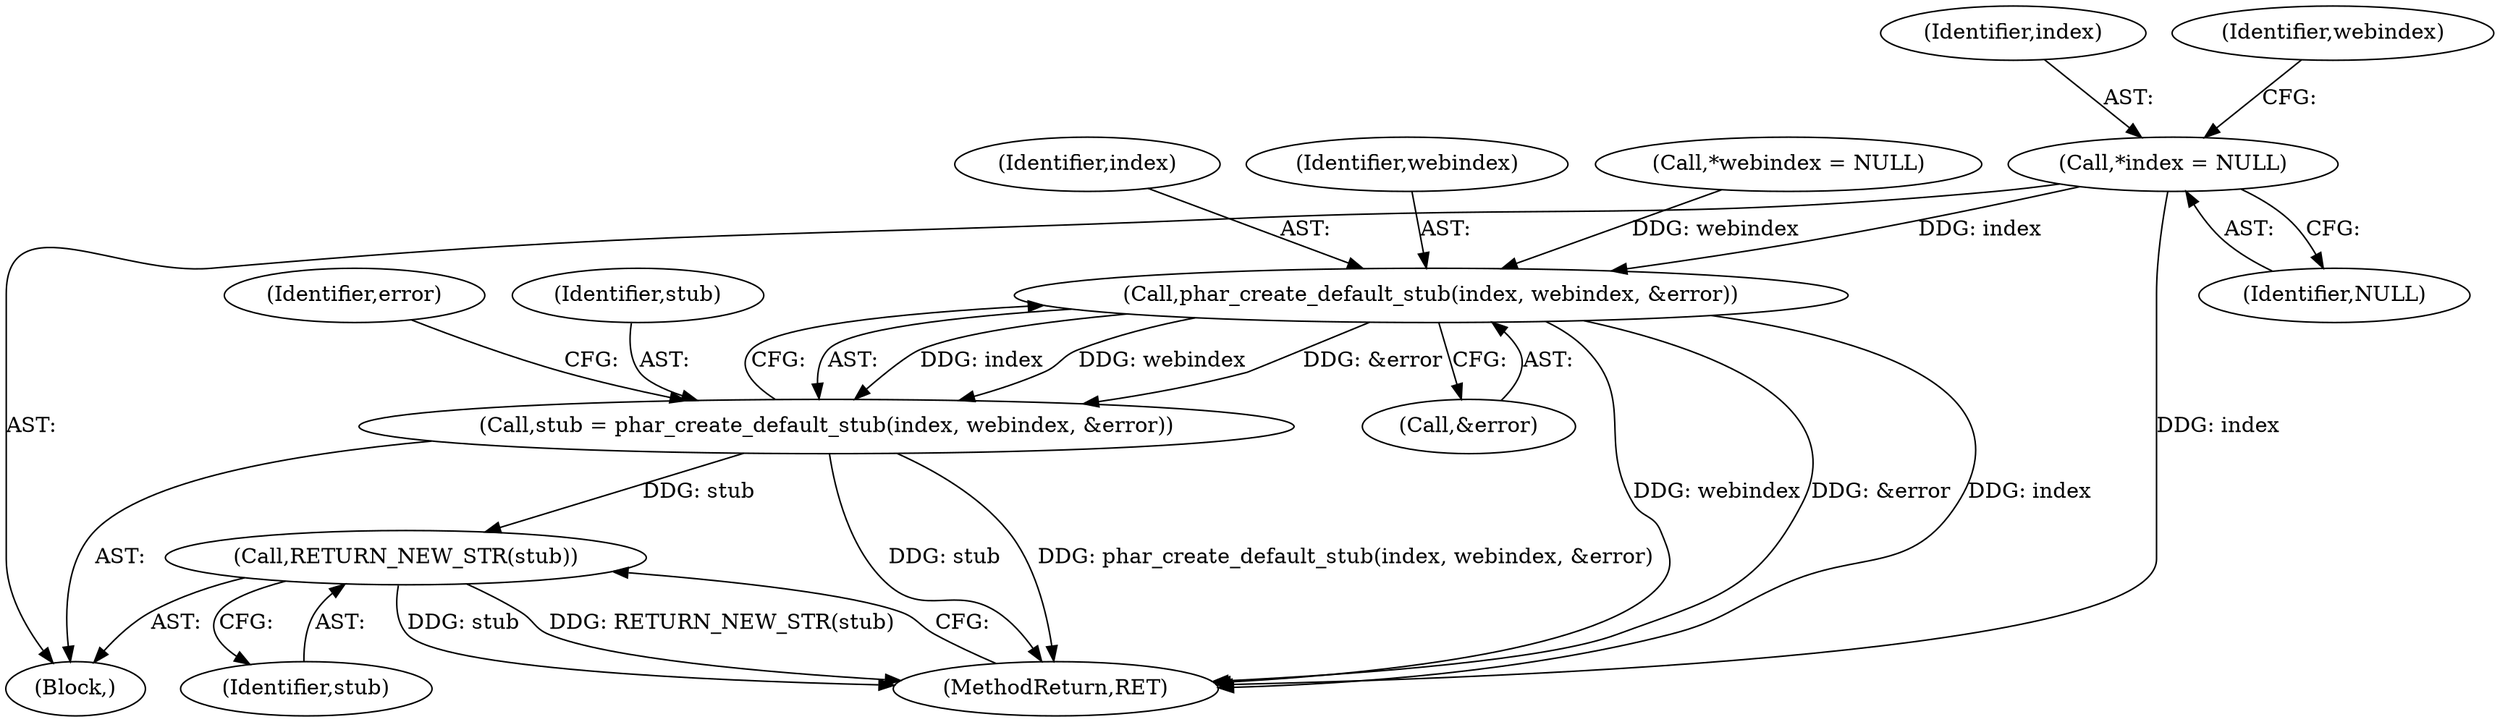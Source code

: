 digraph "0_php_1e9b175204e3286d64dfd6c9f09151c31b5e099a_0@pointer" {
"1000105" [label="(Call,*index = NULL)"];
"1000140" [label="(Call,phar_create_default_stub(index, webindex, &error))"];
"1000138" [label="(Call,stub = phar_create_default_stub(index, webindex, &error))"];
"1000156" [label="(Call,RETURN_NEW_STR(stub))"];
"1000106" [label="(Identifier,index)"];
"1000110" [label="(Identifier,webindex)"];
"1000140" [label="(Call,phar_create_default_stub(index, webindex, &error))"];
"1000105" [label="(Call,*index = NULL)"];
"1000146" [label="(Identifier,error)"];
"1000157" [label="(Identifier,stub)"];
"1000139" [label="(Identifier,stub)"];
"1000156" [label="(Call,RETURN_NEW_STR(stub))"];
"1000107" [label="(Identifier,NULL)"];
"1000158" [label="(MethodReturn,RET)"];
"1000138" [label="(Call,stub = phar_create_default_stub(index, webindex, &error))"];
"1000141" [label="(Identifier,index)"];
"1000143" [label="(Call,&error)"];
"1000103" [label="(Block,)"];
"1000142" [label="(Identifier,webindex)"];
"1000109" [label="(Call,*webindex = NULL)"];
"1000105" -> "1000103"  [label="AST: "];
"1000105" -> "1000107"  [label="CFG: "];
"1000106" -> "1000105"  [label="AST: "];
"1000107" -> "1000105"  [label="AST: "];
"1000110" -> "1000105"  [label="CFG: "];
"1000105" -> "1000158"  [label="DDG: index"];
"1000105" -> "1000140"  [label="DDG: index"];
"1000140" -> "1000138"  [label="AST: "];
"1000140" -> "1000143"  [label="CFG: "];
"1000141" -> "1000140"  [label="AST: "];
"1000142" -> "1000140"  [label="AST: "];
"1000143" -> "1000140"  [label="AST: "];
"1000138" -> "1000140"  [label="CFG: "];
"1000140" -> "1000158"  [label="DDG: webindex"];
"1000140" -> "1000158"  [label="DDG: &error"];
"1000140" -> "1000158"  [label="DDG: index"];
"1000140" -> "1000138"  [label="DDG: index"];
"1000140" -> "1000138"  [label="DDG: webindex"];
"1000140" -> "1000138"  [label="DDG: &error"];
"1000109" -> "1000140"  [label="DDG: webindex"];
"1000138" -> "1000103"  [label="AST: "];
"1000139" -> "1000138"  [label="AST: "];
"1000146" -> "1000138"  [label="CFG: "];
"1000138" -> "1000158"  [label="DDG: phar_create_default_stub(index, webindex, &error)"];
"1000138" -> "1000158"  [label="DDG: stub"];
"1000138" -> "1000156"  [label="DDG: stub"];
"1000156" -> "1000103"  [label="AST: "];
"1000156" -> "1000157"  [label="CFG: "];
"1000157" -> "1000156"  [label="AST: "];
"1000158" -> "1000156"  [label="CFG: "];
"1000156" -> "1000158"  [label="DDG: stub"];
"1000156" -> "1000158"  [label="DDG: RETURN_NEW_STR(stub)"];
}

